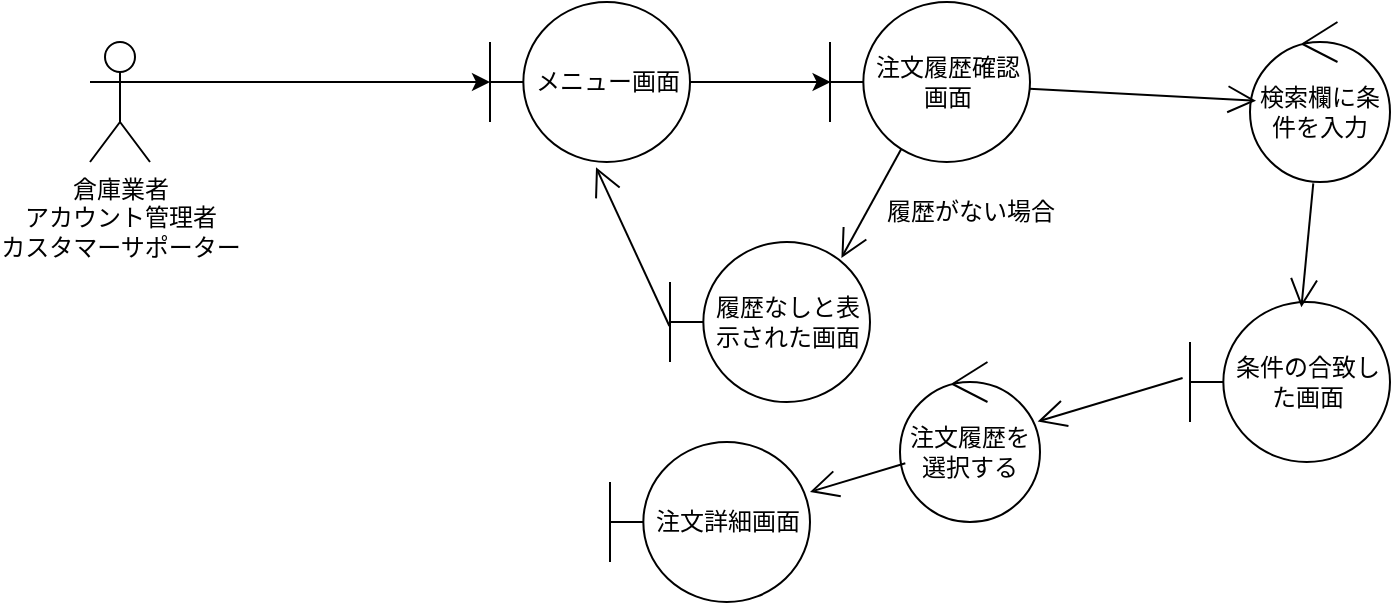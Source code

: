 <mxfile version="28.2.5">
  <diagram name="ページ1" id="UWY-Ux4K15ZqQhnwbqFO">
    <mxGraphModel dx="1017" dy="460" grid="1" gridSize="10" guides="1" tooltips="1" connect="1" arrows="1" fold="1" page="1" pageScale="1" pageWidth="1169" pageHeight="827" math="0" shadow="0">
      <root>
        <mxCell id="0" />
        <mxCell id="1" parent="0" />
        <mxCell id="shYAM1ni_3eM_hc4Qe-U-5" style="edgeStyle=orthogonalEdgeStyle;rounded=0;orthogonalLoop=1;jettySize=auto;html=1;exitX=1;exitY=0.333;exitDx=0;exitDy=0;exitPerimeter=0;" edge="1" parent="1" source="shYAM1ni_3eM_hc4Qe-U-1">
          <mxGeometry relative="1" as="geometry">
            <mxPoint x="290" y="150" as="targetPoint" />
          </mxGeometry>
        </mxCell>
        <mxCell id="shYAM1ni_3eM_hc4Qe-U-1" value="倉庫業者&lt;div&gt;アカウント管理者&lt;/div&gt;&lt;div&gt;カスタマーサポーター&lt;/div&gt;" style="shape=umlActor;verticalLabelPosition=bottom;verticalAlign=top;html=1;" vertex="1" parent="1">
          <mxGeometry x="90" y="130" width="30" height="60" as="geometry" />
        </mxCell>
        <mxCell id="shYAM1ni_3eM_hc4Qe-U-7" style="edgeStyle=orthogonalEdgeStyle;rounded=0;orthogonalLoop=1;jettySize=auto;html=1;entryX=0.003;entryY=0.5;entryDx=0;entryDy=0;entryPerimeter=0;" edge="1" parent="1" source="shYAM1ni_3eM_hc4Qe-U-6" target="shYAM1ni_3eM_hc4Qe-U-8">
          <mxGeometry relative="1" as="geometry">
            <mxPoint x="510" y="150" as="targetPoint" />
          </mxGeometry>
        </mxCell>
        <mxCell id="shYAM1ni_3eM_hc4Qe-U-6" value="メニュー画面" style="shape=umlBoundary;whiteSpace=wrap;html=1;" vertex="1" parent="1">
          <mxGeometry x="290" y="110" width="100" height="80" as="geometry" />
        </mxCell>
        <mxCell id="shYAM1ni_3eM_hc4Qe-U-8" value="注文履歴確認画面" style="shape=umlBoundary;whiteSpace=wrap;html=1;" vertex="1" parent="1">
          <mxGeometry x="460" y="110" width="100" height="80" as="geometry" />
        </mxCell>
        <mxCell id="shYAM1ni_3eM_hc4Qe-U-11" value="履歴なしと表示された画面" style="shape=umlBoundary;whiteSpace=wrap;html=1;" vertex="1" parent="1">
          <mxGeometry x="380" y="230" width="100" height="80" as="geometry" />
        </mxCell>
        <mxCell id="shYAM1ni_3eM_hc4Qe-U-12" value="" style="endArrow=open;endFill=1;endSize=12;html=1;rounded=0;exitX=0.357;exitY=0.917;exitDx=0;exitDy=0;exitPerimeter=0;entryX=0.857;entryY=0.1;entryDx=0;entryDy=0;entryPerimeter=0;" edge="1" parent="1" source="shYAM1ni_3eM_hc4Qe-U-8" target="shYAM1ni_3eM_hc4Qe-U-11">
          <mxGeometry width="160" relative="1" as="geometry">
            <mxPoint x="450" y="220" as="sourcePoint" />
            <mxPoint x="610" y="220" as="targetPoint" />
          </mxGeometry>
        </mxCell>
        <mxCell id="shYAM1ni_3eM_hc4Qe-U-13" value="履歴がない場合" style="text;html=1;align=center;verticalAlign=middle;resizable=0;points=[];autosize=1;strokeColor=none;fillColor=none;" vertex="1" parent="1">
          <mxGeometry x="475" y="200" width="110" height="30" as="geometry" />
        </mxCell>
        <mxCell id="shYAM1ni_3eM_hc4Qe-U-14" value="" style="endArrow=open;endFill=1;endSize=12;html=1;rounded=0;entryX=0.53;entryY=1.033;entryDx=0;entryDy=0;entryPerimeter=0;exitX=-0.003;exitY=0.525;exitDx=0;exitDy=0;exitPerimeter=0;" edge="1" parent="1" source="shYAM1ni_3eM_hc4Qe-U-11" target="shYAM1ni_3eM_hc4Qe-U-6">
          <mxGeometry width="160" relative="1" as="geometry">
            <mxPoint x="190" y="240" as="sourcePoint" />
            <mxPoint x="350" y="240" as="targetPoint" />
          </mxGeometry>
        </mxCell>
        <mxCell id="shYAM1ni_3eM_hc4Qe-U-15" value="検索欄に条件を入力" style="ellipse;shape=umlControl;whiteSpace=wrap;html=1;" vertex="1" parent="1">
          <mxGeometry x="670" y="120" width="70" height="80" as="geometry" />
        </mxCell>
        <mxCell id="shYAM1ni_3eM_hc4Qe-U-16" value="" style="endArrow=open;endFill=1;endSize=12;html=1;rounded=0;exitX=0.997;exitY=0.542;exitDx=0;exitDy=0;exitPerimeter=0;entryX=0.043;entryY=0.492;entryDx=0;entryDy=0;entryPerimeter=0;" edge="1" parent="1" source="shYAM1ni_3eM_hc4Qe-U-8" target="shYAM1ni_3eM_hc4Qe-U-15">
          <mxGeometry width="160" relative="1" as="geometry">
            <mxPoint x="470" y="200" as="sourcePoint" />
            <mxPoint x="630" y="200" as="targetPoint" />
          </mxGeometry>
        </mxCell>
        <mxCell id="shYAM1ni_3eM_hc4Qe-U-17" value="条件の合致した画面" style="shape=umlBoundary;whiteSpace=wrap;html=1;" vertex="1" parent="1">
          <mxGeometry x="640" y="260" width="100" height="80" as="geometry" />
        </mxCell>
        <mxCell id="shYAM1ni_3eM_hc4Qe-U-18" value="" style="endArrow=open;endFill=1;endSize=12;html=1;rounded=0;exitX=0.452;exitY=1.008;exitDx=0;exitDy=0;exitPerimeter=0;entryX=0.557;entryY=0.033;entryDx=0;entryDy=0;entryPerimeter=0;" edge="1" parent="1" source="shYAM1ni_3eM_hc4Qe-U-15" target="shYAM1ni_3eM_hc4Qe-U-17">
          <mxGeometry width="160" relative="1" as="geometry">
            <mxPoint x="470" y="200" as="sourcePoint" />
            <mxPoint x="630" y="200" as="targetPoint" />
          </mxGeometry>
        </mxCell>
        <mxCell id="shYAM1ni_3eM_hc4Qe-U-19" value="" style="endArrow=open;endFill=1;endSize=12;html=1;rounded=0;exitX=-0.037;exitY=0.475;exitDx=0;exitDy=0;exitPerimeter=0;" edge="1" parent="1" source="shYAM1ni_3eM_hc4Qe-U-17" target="shYAM1ni_3eM_hc4Qe-U-20">
          <mxGeometry width="160" relative="1" as="geometry">
            <mxPoint x="460" y="360" as="sourcePoint" />
            <mxPoint x="550" y="330" as="targetPoint" />
          </mxGeometry>
        </mxCell>
        <mxCell id="shYAM1ni_3eM_hc4Qe-U-20" value="注文履歴を選択する" style="ellipse;shape=umlControl;whiteSpace=wrap;html=1;" vertex="1" parent="1">
          <mxGeometry x="495" y="290" width="70" height="80" as="geometry" />
        </mxCell>
        <mxCell id="shYAM1ni_3eM_hc4Qe-U-21" value="" style="endArrow=open;endFill=1;endSize=12;html=1;rounded=0;exitX=0.038;exitY=0.633;exitDx=0;exitDy=0;exitPerimeter=0;" edge="1" parent="1" source="shYAM1ni_3eM_hc4Qe-U-20" target="shYAM1ni_3eM_hc4Qe-U-22">
          <mxGeometry width="160" relative="1" as="geometry">
            <mxPoint x="480" y="200" as="sourcePoint" />
            <mxPoint x="440" y="350" as="targetPoint" />
          </mxGeometry>
        </mxCell>
        <mxCell id="shYAM1ni_3eM_hc4Qe-U-22" value="注文詳細画面" style="shape=umlBoundary;whiteSpace=wrap;html=1;" vertex="1" parent="1">
          <mxGeometry x="350" y="330" width="100" height="80" as="geometry" />
        </mxCell>
      </root>
    </mxGraphModel>
  </diagram>
</mxfile>
